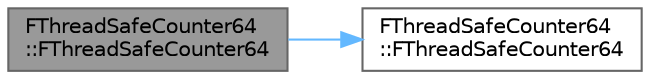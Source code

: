 digraph "FThreadSafeCounter64::FThreadSafeCounter64"
{
 // INTERACTIVE_SVG=YES
 // LATEX_PDF_SIZE
  bgcolor="transparent";
  edge [fontname=Helvetica,fontsize=10,labelfontname=Helvetica,labelfontsize=10];
  node [fontname=Helvetica,fontsize=10,shape=box,height=0.2,width=0.4];
  rankdir="LR";
  Node1 [id="Node000001",label="FThreadSafeCounter64\l::FThreadSafeCounter64",height=0.2,width=0.4,color="gray40", fillcolor="grey60", style="filled", fontcolor="black",tooltip="Copy Constructor."];
  Node1 -> Node2 [id="edge1_Node000001_Node000002",color="steelblue1",style="solid",tooltip=" "];
  Node2 [id="Node000002",label="FThreadSafeCounter64\l::FThreadSafeCounter64",height=0.2,width=0.4,color="grey40", fillcolor="white", style="filled",URL="$dc/dff/classFThreadSafeCounter64.html#a7fd393708e4fcbbf56c3abc71110d309",tooltip="Default constructor."];
}
